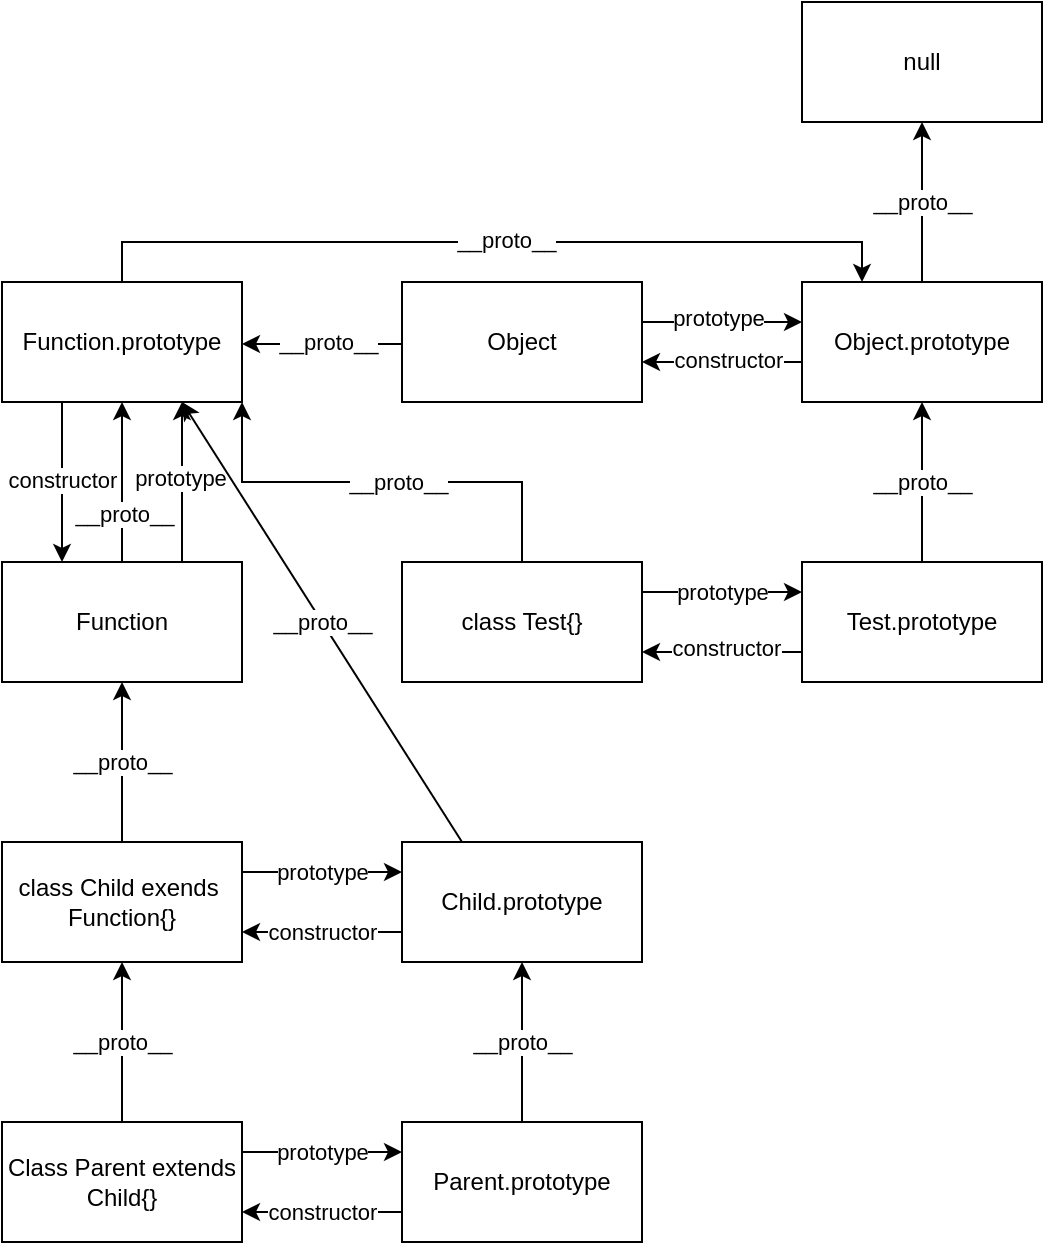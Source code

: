 <mxfile version="15.8.7" type="device"><diagram id="oNx6lik5OwZ06GT8FcsA" name="Page-1"><mxGraphModel dx="613" dy="744" grid="1" gridSize="10" guides="1" tooltips="1" connect="1" arrows="1" fold="1" page="1" pageScale="1" pageWidth="850" pageHeight="1100" math="0" shadow="0"><root><mxCell id="0"/><mxCell id="1" parent="0"/><mxCell id="Q4JN6JmAknSRcRR8u8sZ-3" value="" style="edgeStyle=orthogonalEdgeStyle;rounded=0;orthogonalLoop=1;jettySize=auto;html=1;" edge="1" parent="1" source="Q4JN6JmAknSRcRR8u8sZ-1" target="Q4JN6JmAknSRcRR8u8sZ-2"><mxGeometry relative="1" as="geometry"><Array as="points"><mxPoint x="520" y="350"/><mxPoint x="520" y="350"/></Array></mxGeometry></mxCell><mxCell id="Q4JN6JmAknSRcRR8u8sZ-8" value="prototype" style="edgeLabel;html=1;align=center;verticalAlign=middle;resizable=0;points=[];" vertex="1" connectable="0" parent="Q4JN6JmAknSRcRR8u8sZ-3"><mxGeometry x="-0.15" relative="1" as="geometry"><mxPoint x="4" y="-2" as="offset"/></mxGeometry></mxCell><mxCell id="Q4JN6JmAknSRcRR8u8sZ-11" value="" style="edgeStyle=orthogonalEdgeStyle;rounded=0;orthogonalLoop=1;jettySize=auto;html=1;" edge="1" parent="1"><mxGeometry relative="1" as="geometry"><mxPoint x="360" y="361" as="sourcePoint"/><mxPoint x="280" y="361" as="targetPoint"/></mxGeometry></mxCell><mxCell id="Q4JN6JmAknSRcRR8u8sZ-14" value="__proto__" style="edgeLabel;html=1;align=center;verticalAlign=middle;resizable=0;points=[];" vertex="1" connectable="0" parent="Q4JN6JmAknSRcRR8u8sZ-11"><mxGeometry x="-0.625" y="-1" relative="1" as="geometry"><mxPoint x="-22" as="offset"/></mxGeometry></mxCell><mxCell id="Q4JN6JmAknSRcRR8u8sZ-1" value="Object" style="rounded=0;whiteSpace=wrap;html=1;" vertex="1" parent="1"><mxGeometry x="360" y="330" width="120" height="60" as="geometry"/></mxCell><mxCell id="Q4JN6JmAknSRcRR8u8sZ-6" value="" style="edgeStyle=orthogonalEdgeStyle;rounded=0;orthogonalLoop=1;jettySize=auto;html=1;" edge="1" parent="1" source="Q4JN6JmAknSRcRR8u8sZ-2" target="Q4JN6JmAknSRcRR8u8sZ-5"><mxGeometry relative="1" as="geometry"/></mxCell><mxCell id="Q4JN6JmAknSRcRR8u8sZ-7" value="__proto__" style="edgeLabel;html=1;align=center;verticalAlign=middle;resizable=0;points=[];" vertex="1" connectable="0" parent="Q4JN6JmAknSRcRR8u8sZ-6"><mxGeometry x="-0.2" y="-2" relative="1" as="geometry"><mxPoint x="-2" y="-8" as="offset"/></mxGeometry></mxCell><mxCell id="Q4JN6JmAknSRcRR8u8sZ-2" value="Object.prototype" style="rounded=0;whiteSpace=wrap;html=1;" vertex="1" parent="1"><mxGeometry x="560" y="330" width="120" height="60" as="geometry"/></mxCell><mxCell id="Q4JN6JmAknSRcRR8u8sZ-4" value="" style="endArrow=classic;html=1;rounded=0;exitX=0;exitY=0.75;exitDx=0;exitDy=0;entryX=1;entryY=0.75;entryDx=0;entryDy=0;" edge="1" parent="1"><mxGeometry width="50" height="50" relative="1" as="geometry"><mxPoint x="560" y="370" as="sourcePoint"/><mxPoint x="480" y="370" as="targetPoint"/></mxGeometry></mxCell><mxCell id="Q4JN6JmAknSRcRR8u8sZ-9" value="constructor" style="edgeLabel;html=1;align=center;verticalAlign=middle;resizable=0;points=[];" vertex="1" connectable="0" parent="Q4JN6JmAknSRcRR8u8sZ-4"><mxGeometry x="0.2" y="4" relative="1" as="geometry"><mxPoint x="11" y="-5" as="offset"/></mxGeometry></mxCell><mxCell id="Q4JN6JmAknSRcRR8u8sZ-5" value="null" style="whiteSpace=wrap;html=1;rounded=0;" vertex="1" parent="1"><mxGeometry x="560" y="190" width="120" height="60" as="geometry"/></mxCell><mxCell id="Q4JN6JmAknSRcRR8u8sZ-16" style="edgeStyle=orthogonalEdgeStyle;rounded=0;orthogonalLoop=1;jettySize=auto;html=1;exitX=0.5;exitY=0;exitDx=0;exitDy=0;entryX=0.25;entryY=0;entryDx=0;entryDy=0;" edge="1" parent="1" source="Q4JN6JmAknSRcRR8u8sZ-10" target="Q4JN6JmAknSRcRR8u8sZ-2"><mxGeometry relative="1" as="geometry"/></mxCell><mxCell id="Q4JN6JmAknSRcRR8u8sZ-17" value="__proto__" style="edgeLabel;html=1;align=center;verticalAlign=middle;resizable=0;points=[];" vertex="1" connectable="0" parent="Q4JN6JmAknSRcRR8u8sZ-16"><mxGeometry x="0.127" y="3" relative="1" as="geometry"><mxPoint x="-19" y="2" as="offset"/></mxGeometry></mxCell><mxCell id="Q4JN6JmAknSRcRR8u8sZ-19" value="" style="edgeStyle=orthogonalEdgeStyle;rounded=0;orthogonalLoop=1;jettySize=auto;html=1;exitX=0.25;exitY=1;exitDx=0;exitDy=0;entryX=0.25;entryY=0;entryDx=0;entryDy=0;" edge="1" parent="1" source="Q4JN6JmAknSRcRR8u8sZ-10" target="Q4JN6JmAknSRcRR8u8sZ-18"><mxGeometry relative="1" as="geometry"/></mxCell><mxCell id="Q4JN6JmAknSRcRR8u8sZ-20" value="constructor" style="edgeLabel;html=1;align=center;verticalAlign=middle;resizable=0;points=[];" vertex="1" connectable="0" parent="Q4JN6JmAknSRcRR8u8sZ-19"><mxGeometry x="-0.1" relative="1" as="geometry"><mxPoint y="3" as="offset"/></mxGeometry></mxCell><mxCell id="Q4JN6JmAknSRcRR8u8sZ-10" value="Function.prototype" style="rounded=0;whiteSpace=wrap;html=1;" vertex="1" parent="1"><mxGeometry x="160" y="330" width="120" height="60" as="geometry"/></mxCell><mxCell id="Q4JN6JmAknSRcRR8u8sZ-26" value="" style="edgeStyle=orthogonalEdgeStyle;rounded=0;orthogonalLoop=1;jettySize=auto;html=1;entryX=1;entryY=1;entryDx=0;entryDy=0;exitX=0.5;exitY=0;exitDx=0;exitDy=0;" edge="1" parent="1" source="Q4JN6JmAknSRcRR8u8sZ-25" target="Q4JN6JmAknSRcRR8u8sZ-10"><mxGeometry relative="1" as="geometry"><mxPoint x="320" y="570" as="sourcePoint"/></mxGeometry></mxCell><mxCell id="Q4JN6JmAknSRcRR8u8sZ-27" value="__proto__" style="edgeLabel;html=1;align=center;verticalAlign=middle;resizable=0;points=[];" vertex="1" connectable="0" parent="Q4JN6JmAknSRcRR8u8sZ-26"><mxGeometry x="-0.225" relative="1" as="geometry"><mxPoint x="-17" as="offset"/></mxGeometry></mxCell><mxCell id="Q4JN6JmAknSRcRR8u8sZ-18" value="Function" style="rounded=0;whiteSpace=wrap;html=1;" vertex="1" parent="1"><mxGeometry x="160" y="470" width="120" height="60" as="geometry"/></mxCell><mxCell id="Q4JN6JmAknSRcRR8u8sZ-21" value="" style="endArrow=classic;html=1;rounded=0;exitX=0.75;exitY=0;exitDx=0;exitDy=0;entryX=0.75;entryY=1;entryDx=0;entryDy=0;" edge="1" parent="1" source="Q4JN6JmAknSRcRR8u8sZ-18" target="Q4JN6JmAknSRcRR8u8sZ-10"><mxGeometry width="50" height="50" relative="1" as="geometry"><mxPoint x="380" y="350" as="sourcePoint"/><mxPoint x="430" y="300" as="targetPoint"/></mxGeometry></mxCell><mxCell id="Q4JN6JmAknSRcRR8u8sZ-22" value="prototype" style="edgeLabel;html=1;align=center;verticalAlign=middle;resizable=0;points=[];" vertex="1" connectable="0" parent="Q4JN6JmAknSRcRR8u8sZ-21"><mxGeometry x="-0.3" y="1" relative="1" as="geometry"><mxPoint y="-14" as="offset"/></mxGeometry></mxCell><mxCell id="Q4JN6JmAknSRcRR8u8sZ-23" value="" style="endArrow=classic;html=1;rounded=0;exitX=0.5;exitY=0;exitDx=0;exitDy=0;entryX=0.5;entryY=1;entryDx=0;entryDy=0;" edge="1" parent="1" source="Q4JN6JmAknSRcRR8u8sZ-18" target="Q4JN6JmAknSRcRR8u8sZ-10"><mxGeometry width="50" height="50" relative="1" as="geometry"><mxPoint x="240" y="380" as="sourcePoint"/><mxPoint x="290" y="330" as="targetPoint"/><Array as="points"/></mxGeometry></mxCell><mxCell id="Q4JN6JmAknSRcRR8u8sZ-24" value="__proto__" style="edgeLabel;html=1;align=center;verticalAlign=middle;resizable=0;points=[];" vertex="1" connectable="0" parent="Q4JN6JmAknSRcRR8u8sZ-23"><mxGeometry x="-0.425" y="-3" relative="1" as="geometry"><mxPoint x="-2" y="-1" as="offset"/></mxGeometry></mxCell><mxCell id="Q4JN6JmAknSRcRR8u8sZ-29" value="prototype" style="edgeStyle=orthogonalEdgeStyle;rounded=0;orthogonalLoop=1;jettySize=auto;html=1;exitX=1;exitY=0.25;exitDx=0;exitDy=0;entryX=0;entryY=0.25;entryDx=0;entryDy=0;" edge="1" parent="1" source="Q4JN6JmAknSRcRR8u8sZ-25" target="Q4JN6JmAknSRcRR8u8sZ-28"><mxGeometry relative="1" as="geometry"><mxPoint x="480" y="490" as="sourcePoint"/><mxPoint x="540" y="430" as="targetPoint"/></mxGeometry></mxCell><mxCell id="Q4JN6JmAknSRcRR8u8sZ-25" value="class Test{}" style="rounded=0;whiteSpace=wrap;html=1;" vertex="1" parent="1"><mxGeometry x="360" y="470" width="120" height="60" as="geometry"/></mxCell><mxCell id="Q4JN6JmAknSRcRR8u8sZ-28" value="Test.prototype" style="rounded=0;whiteSpace=wrap;html=1;" vertex="1" parent="1"><mxGeometry x="560" y="470" width="120" height="60" as="geometry"/></mxCell><mxCell id="Q4JN6JmAknSRcRR8u8sZ-30" value="" style="endArrow=classic;html=1;rounded=0;entryX=1;entryY=0.75;entryDx=0;entryDy=0;exitX=0;exitY=0.75;exitDx=0;exitDy=0;" edge="1" parent="1" source="Q4JN6JmAknSRcRR8u8sZ-28" target="Q4JN6JmAknSRcRR8u8sZ-25"><mxGeometry x="0.25" width="50" height="50" relative="1" as="geometry"><mxPoint x="559" y="510" as="sourcePoint"/><mxPoint x="479" y="515" as="targetPoint"/><mxPoint as="offset"/></mxGeometry></mxCell><mxCell id="Q4JN6JmAknSRcRR8u8sZ-31" value="constructor" style="edgeLabel;html=1;align=center;verticalAlign=middle;resizable=0;points=[];" vertex="1" connectable="0" parent="Q4JN6JmAknSRcRR8u8sZ-30"><mxGeometry x="-0.1" y="1" relative="1" as="geometry"><mxPoint x="-2" y="-3" as="offset"/></mxGeometry></mxCell><mxCell id="Q4JN6JmAknSRcRR8u8sZ-32" value="__proto__" style="endArrow=classic;html=1;rounded=0;exitX=0.5;exitY=0;exitDx=0;exitDy=0;entryX=0.5;entryY=1;entryDx=0;entryDy=0;" edge="1" parent="1" source="Q4JN6JmAknSRcRR8u8sZ-28" target="Q4JN6JmAknSRcRR8u8sZ-2"><mxGeometry width="50" height="50" relative="1" as="geometry"><mxPoint x="390" y="420" as="sourcePoint"/><mxPoint x="440" y="370" as="targetPoint"/></mxGeometry></mxCell><mxCell id="Q4JN6JmAknSRcRR8u8sZ-36" value="prototype" style="edgeStyle=orthogonalEdgeStyle;rounded=0;orthogonalLoop=1;jettySize=auto;html=1;exitX=1;exitY=0.25;exitDx=0;exitDy=0;entryX=0;entryY=0.25;entryDx=0;entryDy=0;" edge="1" parent="1" source="Q4JN6JmAknSRcRR8u8sZ-33" target="Q4JN6JmAknSRcRR8u8sZ-35"><mxGeometry relative="1" as="geometry"/></mxCell><mxCell id="Q4JN6JmAknSRcRR8u8sZ-33" value="class Child exends&amp;nbsp; Function{}" style="whiteSpace=wrap;html=1;rounded=0;" vertex="1" parent="1"><mxGeometry x="160" y="610" width="120" height="60" as="geometry"/></mxCell><mxCell id="Q4JN6JmAknSRcRR8u8sZ-35" value="Child.prototype" style="whiteSpace=wrap;html=1;rounded=0;" vertex="1" parent="1"><mxGeometry x="360" y="610" width="120" height="60" as="geometry"/></mxCell><mxCell id="Q4JN6JmAknSRcRR8u8sZ-37" value="__proto__" style="endArrow=classic;html=1;rounded=0;exitX=0.25;exitY=0;exitDx=0;exitDy=0;entryX=0.75;entryY=1;entryDx=0;entryDy=0;" edge="1" parent="1" source="Q4JN6JmAknSRcRR8u8sZ-35" target="Q4JN6JmAknSRcRR8u8sZ-10"><mxGeometry width="50" height="50" relative="1" as="geometry"><mxPoint x="360" y="510" as="sourcePoint"/><mxPoint x="410" y="460" as="targetPoint"/></mxGeometry></mxCell><mxCell id="Q4JN6JmAknSRcRR8u8sZ-39" value="__proto__" style="endArrow=classic;html=1;rounded=0;exitX=0.5;exitY=0;exitDx=0;exitDy=0;entryX=0.5;entryY=1;entryDx=0;entryDy=0;" edge="1" parent="1" source="Q4JN6JmAknSRcRR8u8sZ-33" target="Q4JN6JmAknSRcRR8u8sZ-18"><mxGeometry width="50" height="50" relative="1" as="geometry"><mxPoint x="360" y="510" as="sourcePoint"/><mxPoint x="410" y="460" as="targetPoint"/></mxGeometry></mxCell><mxCell id="Q4JN6JmAknSRcRR8u8sZ-40" value="constructor" style="endArrow=classic;html=1;rounded=0;exitX=0;exitY=0.75;exitDx=0;exitDy=0;entryX=1;entryY=0.75;entryDx=0;entryDy=0;" edge="1" parent="1" source="Q4JN6JmAknSRcRR8u8sZ-35" target="Q4JN6JmAknSRcRR8u8sZ-33"><mxGeometry width="50" height="50" relative="1" as="geometry"><mxPoint x="360" y="530" as="sourcePoint"/><mxPoint x="410" y="480" as="targetPoint"/></mxGeometry></mxCell><mxCell id="Q4JN6JmAknSRcRR8u8sZ-47" value="prototype" style="edgeStyle=orthogonalEdgeStyle;rounded=0;orthogonalLoop=1;jettySize=auto;html=1;exitX=1;exitY=0.25;exitDx=0;exitDy=0;entryX=0;entryY=0.25;entryDx=0;entryDy=0;" edge="1" parent="1" source="Q4JN6JmAknSRcRR8u8sZ-42" target="Q4JN6JmAknSRcRR8u8sZ-46"><mxGeometry relative="1" as="geometry"/></mxCell><mxCell id="Q4JN6JmAknSRcRR8u8sZ-42" value="Class Parent extends Child{}" style="whiteSpace=wrap;html=1;rounded=0;" vertex="1" parent="1"><mxGeometry x="160" y="750" width="120" height="60" as="geometry"/></mxCell><mxCell id="Q4JN6JmAknSRcRR8u8sZ-44" value="__proto__" style="endArrow=classic;html=1;rounded=0;exitX=0.5;exitY=0;exitDx=0;exitDy=0;entryX=0.5;entryY=1;entryDx=0;entryDy=0;" edge="1" parent="1" source="Q4JN6JmAknSRcRR8u8sZ-42" target="Q4JN6JmAknSRcRR8u8sZ-33"><mxGeometry width="50" height="50" relative="1" as="geometry"><mxPoint x="360" y="580" as="sourcePoint"/><mxPoint x="410" y="530" as="targetPoint"/></mxGeometry></mxCell><mxCell id="Q4JN6JmAknSRcRR8u8sZ-46" value="Parent.prototype" style="whiteSpace=wrap;html=1;rounded=0;" vertex="1" parent="1"><mxGeometry x="360" y="750" width="120" height="60" as="geometry"/></mxCell><mxCell id="Q4JN6JmAknSRcRR8u8sZ-48" value="constructor" style="endArrow=classic;html=1;rounded=0;entryX=1;entryY=0.75;entryDx=0;entryDy=0;exitX=0;exitY=0.75;exitDx=0;exitDy=0;" edge="1" parent="1" source="Q4JN6JmAknSRcRR8u8sZ-46" target="Q4JN6JmAknSRcRR8u8sZ-42"><mxGeometry width="50" height="50" relative="1" as="geometry"><mxPoint x="360" y="660" as="sourcePoint"/><mxPoint x="410" y="610" as="targetPoint"/><Array as="points"/></mxGeometry></mxCell><mxCell id="Q4JN6JmAknSRcRR8u8sZ-49" value="__proto__" style="endArrow=classic;html=1;rounded=0;exitX=0.5;exitY=0;exitDx=0;exitDy=0;entryX=0.5;entryY=1;entryDx=0;entryDy=0;" edge="1" parent="1" source="Q4JN6JmAknSRcRR8u8sZ-46" target="Q4JN6JmAknSRcRR8u8sZ-35"><mxGeometry width="50" height="50" relative="1" as="geometry"><mxPoint x="360" y="660" as="sourcePoint"/><mxPoint x="410" y="610" as="targetPoint"/></mxGeometry></mxCell></root></mxGraphModel></diagram></mxfile>
